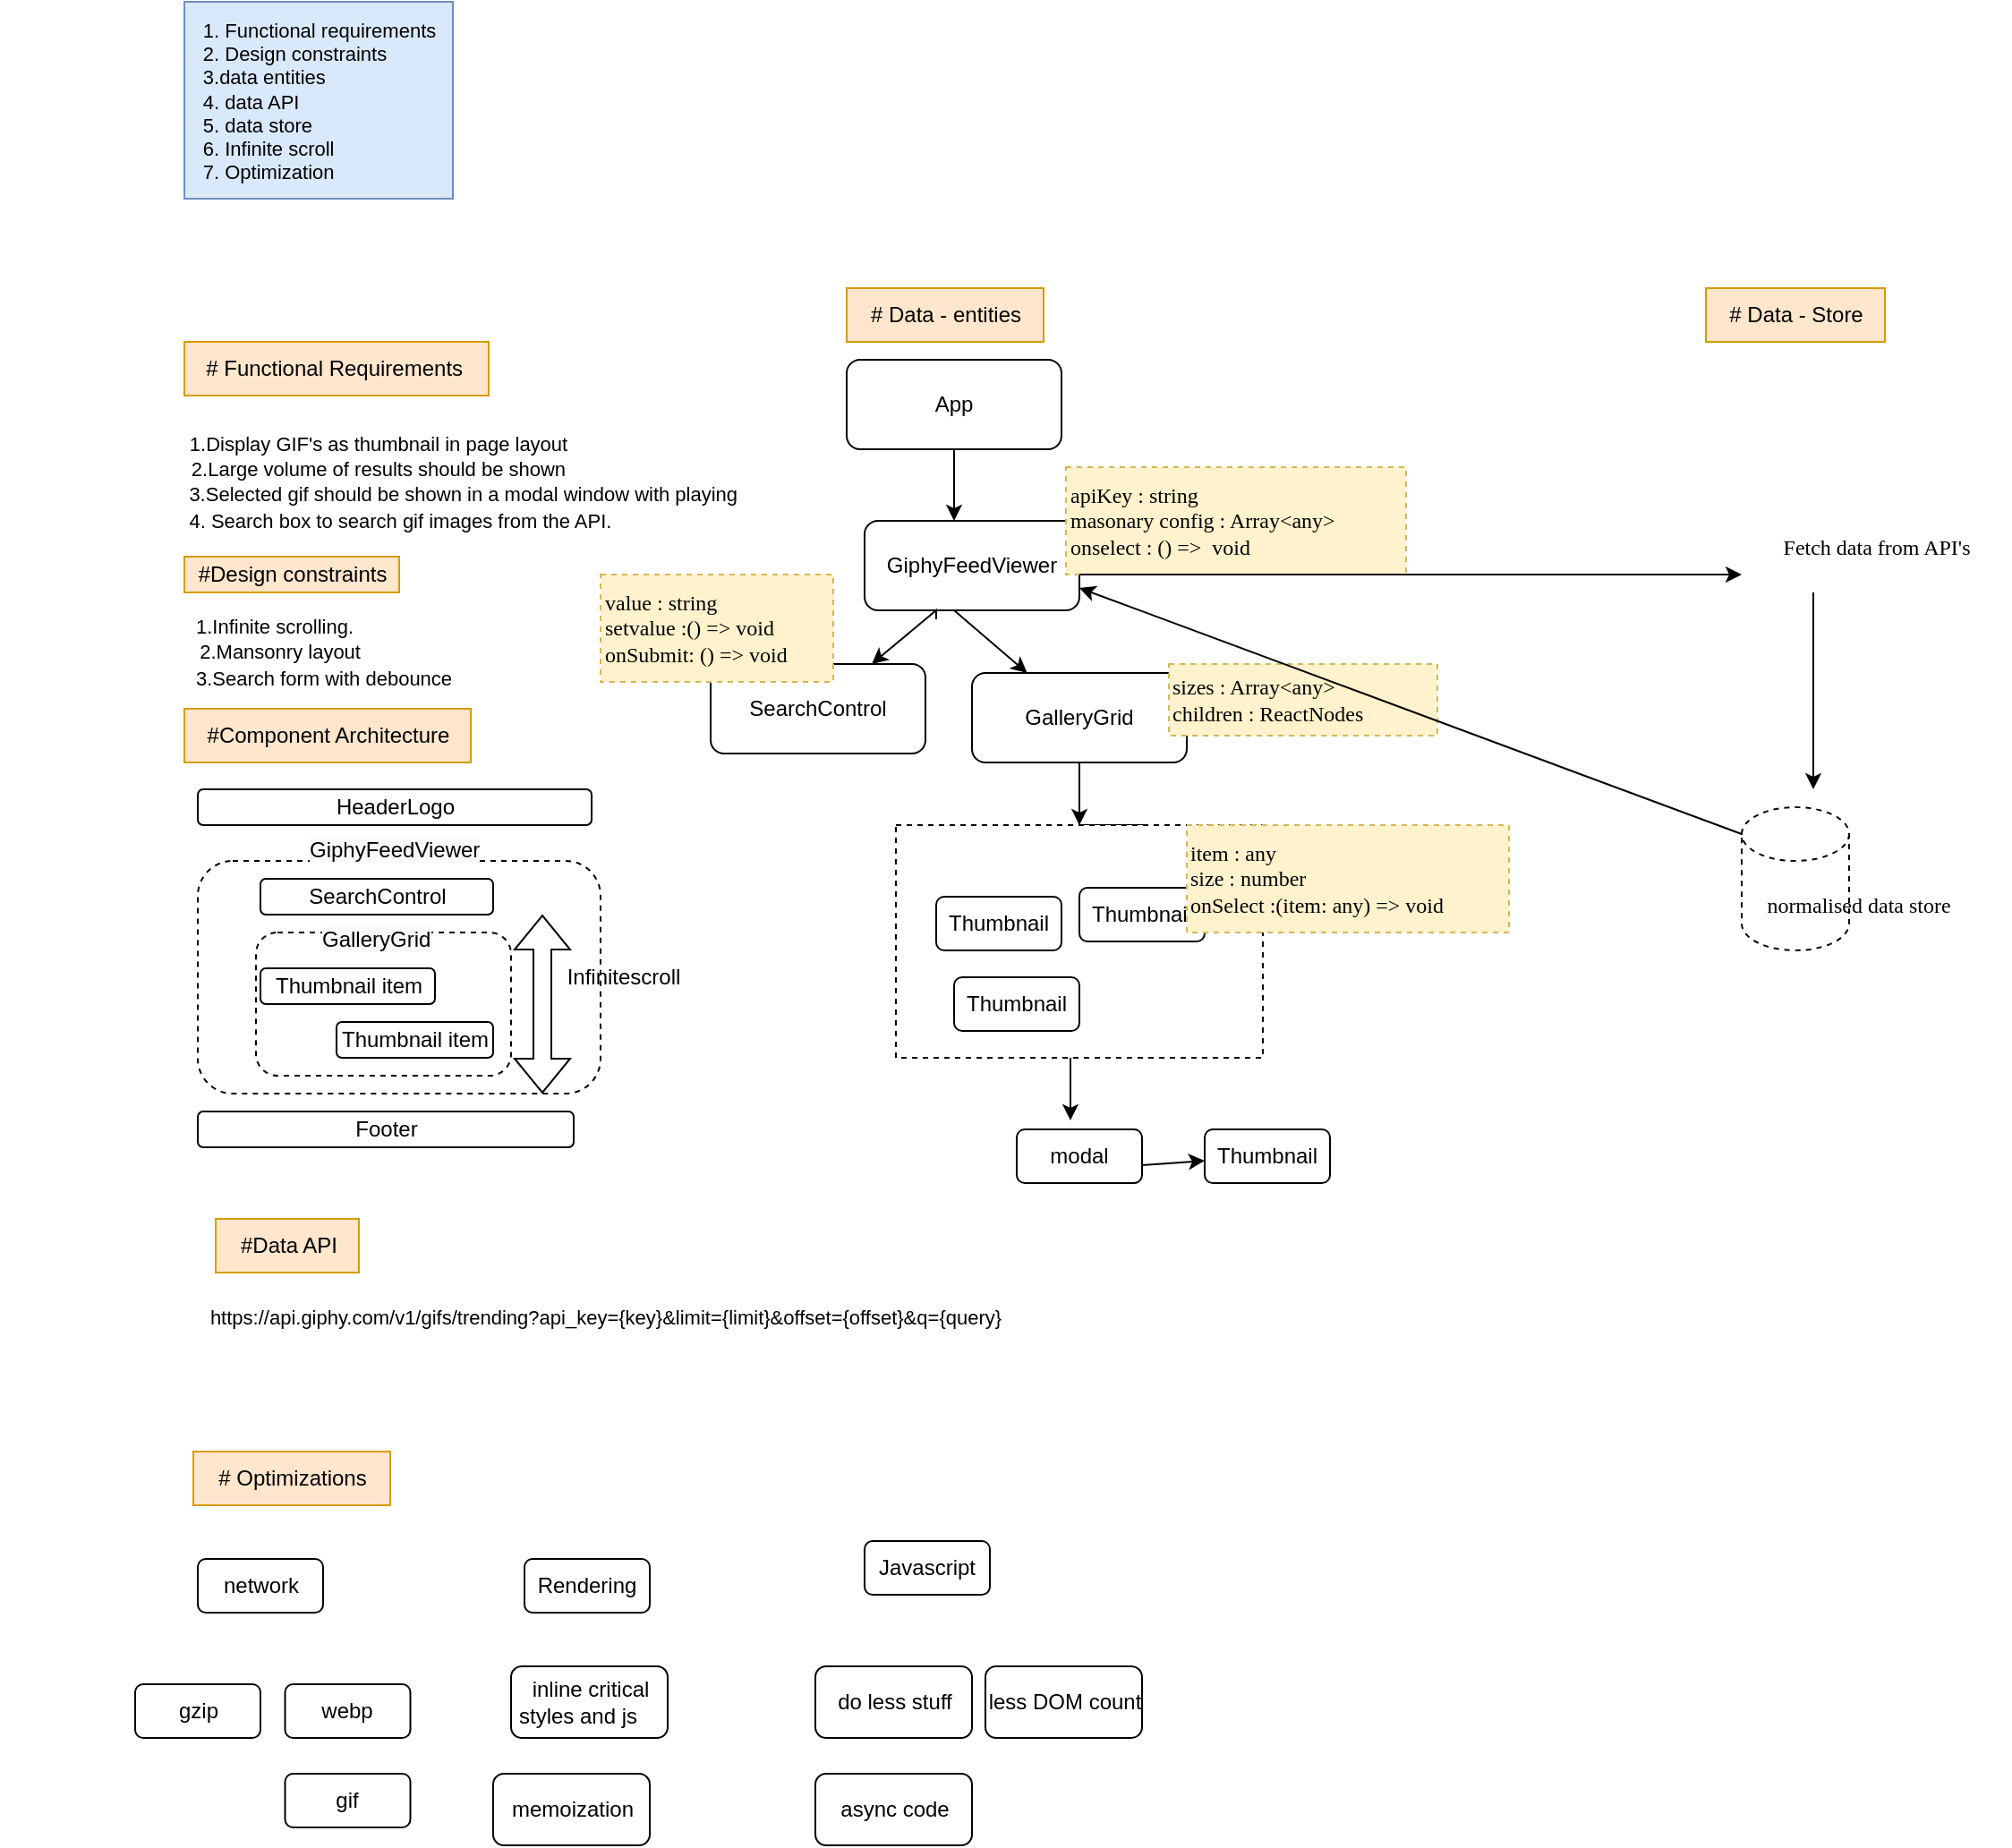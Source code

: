<mxfile version="20.0.3" type="github"><diagram id="8QJMLsuupL7ivTSug-Sk" name="Page-1"><mxGraphModel dx="2249" dy="1906" grid="1" gridSize="10" guides="1" tooltips="1" connect="1" arrows="1" fold="1" page="1" pageScale="1" pageWidth="827" pageHeight="1169" math="0" shadow="0"><root><mxCell id="0"/><mxCell id="1" parent="0"/><mxCell id="WzmOwwlxRApDqMaNp8bG-1" value="# Functional Requirements&amp;nbsp;" style="text;html=1;resizable=0;autosize=1;align=center;verticalAlign=middle;points=[];fillColor=#ffe6cc;strokeColor=#d79b00;rounded=0;" parent="1" vertex="1"><mxGeometry x="-550" y="160" width="170" height="30" as="geometry"/></mxCell><mxCell id="WzmOwwlxRApDqMaNp8bG-3" value="&lt;font style=&quot;font-size: 11px&quot;&gt;1.Display GIF's as thumbnail in page layout&lt;br&gt;&amp;nbsp;2.Large volume of results should be shown&amp;nbsp;&lt;br&gt;&amp;nbsp; &amp;nbsp; &amp;nbsp; &amp;nbsp; &amp;nbsp; &amp;nbsp; &amp;nbsp; &amp;nbsp; &amp;nbsp; &amp;nbsp; &amp;nbsp; &amp;nbsp; &amp;nbsp; &amp;nbsp; &amp;nbsp; &amp;nbsp;3.Selected gif should be shown in a modal window with playing&lt;br&gt;&amp;nbsp; &amp;nbsp; &amp;nbsp; &amp;nbsp; &amp;nbsp;4. Search box to search gif images from the API.&amp;nbsp;&lt;br&gt;&lt;br&gt;&lt;/font&gt;" style="text;html=1;resizable=0;autosize=1;align=center;verticalAlign=middle;points=[];fillColor=none;strokeColor=none;rounded=0;" parent="1" vertex="1"><mxGeometry x="-652.5" y="200" width="420" height="90" as="geometry"/></mxCell><mxCell id="WzmOwwlxRApDqMaNp8bG-4" value="#Design constraints" style="text;html=1;resizable=0;autosize=1;align=center;verticalAlign=middle;points=[];fillColor=#ffe6cc;strokeColor=#d79b00;rounded=0;" parent="1" vertex="1"><mxGeometry x="-550" y="280" width="120" height="20" as="geometry"/></mxCell><mxCell id="WzmOwwlxRApDqMaNp8bG-5" value="&lt;font style=&quot;font-size: 11px&quot;&gt;1.Infinite scrolling.&lt;br&gt;&amp;nbsp; &amp;nbsp;2.Mansonry layout&amp;nbsp;&lt;br&gt;&amp;nbsp; &amp;nbsp; &amp;nbsp; &amp;nbsp; &amp;nbsp; &amp;nbsp; &amp;nbsp; &amp;nbsp; &amp;nbsp; 3.Search form with debounce&lt;br&gt;&lt;br&gt;&lt;/font&gt;" style="text;html=1;resizable=0;autosize=1;align=center;verticalAlign=middle;points=[];fillColor=none;strokeColor=none;rounded=0;" parent="1" vertex="1"><mxGeometry x="-610" y="305" width="220" height="70" as="geometry"/></mxCell><mxCell id="WzmOwwlxRApDqMaNp8bG-6" value="#Component Architecture" style="text;html=1;resizable=0;autosize=1;align=center;verticalAlign=middle;points=[];fillColor=#ffe6cc;strokeColor=#d79b00;rounded=0;" parent="1" vertex="1"><mxGeometry x="-550" y="365" width="160" height="30" as="geometry"/></mxCell><mxCell id="WzmOwwlxRApDqMaNp8bG-7" value="HeaderLogo" style="rounded=1;whiteSpace=wrap;html=1;" parent="1" vertex="1"><mxGeometry x="-542.5" y="410" width="220" height="20" as="geometry"/></mxCell><mxCell id="WzmOwwlxRApDqMaNp8bG-8" value="Footer" style="rounded=1;whiteSpace=wrap;html=1;" parent="1" vertex="1"><mxGeometry x="-542.5" y="590" width="210" height="20" as="geometry"/></mxCell><mxCell id="WzmOwwlxRApDqMaNp8bG-9" value="" style="rounded=1;whiteSpace=wrap;html=1;dashed=1;" parent="1" vertex="1"><mxGeometry x="-542.5" y="450" width="225" height="130" as="geometry"/></mxCell><mxCell id="WzmOwwlxRApDqMaNp8bG-12" value="SearchControl" style="rounded=1;whiteSpace=wrap;html=1;" parent="1" vertex="1"><mxGeometry x="-507.5" y="460" width="130" height="20" as="geometry"/></mxCell><mxCell id="WzmOwwlxRApDqMaNp8bG-13" value="" style="rounded=1;whiteSpace=wrap;html=1;dashed=1;" parent="1" vertex="1"><mxGeometry x="-510" y="490" width="142.5" height="80" as="geometry"/></mxCell><mxCell id="WzmOwwlxRApDqMaNp8bG-14" value="&lt;span style=&quot;color: rgb(0, 0, 0); font-family: helvetica; font-size: 12px; font-style: normal; font-weight: 400; letter-spacing: normal; text-align: center; text-indent: 0px; text-transform: none; word-spacing: 0px; background-color: rgb(248, 249, 250); display: inline; float: none;&quot;&gt;GalleryGrid&lt;/span&gt;" style="text;whiteSpace=wrap;html=1;" parent="1" vertex="1"><mxGeometry x="-475" y="480" width="90" height="30" as="geometry"/></mxCell><mxCell id="WzmOwwlxRApDqMaNp8bG-15" value="Thumbnail item" style="rounded=1;whiteSpace=wrap;html=1;" parent="1" vertex="1"><mxGeometry x="-507.5" y="510" width="97.5" height="20" as="geometry"/></mxCell><mxCell id="WzmOwwlxRApDqMaNp8bG-16" value="Thumbnail item" style="rounded=1;whiteSpace=wrap;html=1;" parent="1" vertex="1"><mxGeometry x="-465" y="540" width="87.5" height="20" as="geometry"/></mxCell><mxCell id="WzmOwwlxRApDqMaNp8bG-17" value="&lt;span style=&quot;color: rgb(0 , 0 , 0) ; font-family: &amp;#34;helvetica&amp;#34; ; font-size: 12px ; font-style: normal ; font-weight: 400 ; letter-spacing: normal ; text-align: center ; text-indent: 0px ; text-transform: none ; word-spacing: 0px ; background-color: rgb(248 , 249 , 250) ; display: inline ; float: none&quot;&gt;GiphyFeedViewer&lt;/span&gt;" style="text;whiteSpace=wrap;html=1;" parent="1" vertex="1"><mxGeometry x="-482.5" y="430" width="100" height="20" as="geometry"/></mxCell><mxCell id="gWw86-IeCWuc1X8oM-F9-2" value="# Data - entities" style="text;html=1;resizable=0;autosize=1;align=center;verticalAlign=middle;points=[];fillColor=#ffe6cc;strokeColor=#d79b00;rounded=0;" parent="1" vertex="1"><mxGeometry x="-180" y="130" width="110" height="30" as="geometry"/></mxCell><mxCell id="gWw86-IeCWuc1X8oM-F9-3" value="&lt;div style=&quot;text-align: left;&quot;&gt;&lt;span style=&quot;font-size: 11px; background-color: initial;&quot;&gt;1. Functional requirements&lt;/span&gt;&lt;/div&gt;&lt;font style=&quot;font-size: 11px&quot;&gt;&lt;div style=&quot;text-align: left;&quot;&gt;&lt;span style=&quot;background-color: initial;&quot;&gt;2. Design constraints&lt;/span&gt;&lt;/div&gt;&lt;div style=&quot;text-align: left;&quot;&gt;&lt;span style=&quot;background-color: initial;&quot;&gt;3.data entities&lt;/span&gt;&lt;/div&gt;&lt;div style=&quot;text-align: left;&quot;&gt;&lt;span style=&quot;background-color: initial;&quot;&gt;4. data API&lt;/span&gt;&lt;/div&gt;&lt;div style=&quot;text-align: left;&quot;&gt;&lt;span style=&quot;background-color: initial;&quot;&gt;5. data store&lt;/span&gt;&lt;/div&gt;&lt;div style=&quot;text-align: left;&quot;&gt;&lt;span style=&quot;background-color: initial;&quot;&gt;6. Infinite scroll&lt;/span&gt;&lt;/div&gt;&lt;div style=&quot;text-align: left;&quot;&gt;&lt;span style=&quot;background-color: initial;&quot;&gt;7. Optimization&lt;/span&gt;&lt;/div&gt;&lt;/font&gt;" style="text;html=1;resizable=0;autosize=1;align=center;verticalAlign=middle;points=[];fillColor=#dae8fc;strokeColor=#6c8ebf;rounded=0;" parent="1" vertex="1"><mxGeometry x="-550" y="-30" width="150" height="110" as="geometry"/></mxCell><mxCell id="gWw86-IeCWuc1X8oM-F9-4" value="GiphyFeedViewer" style="rounded=1;whiteSpace=wrap;html=1;" parent="1" vertex="1"><mxGeometry x="-170" y="260" width="120" height="50" as="geometry"/></mxCell><mxCell id="gWw86-IeCWuc1X8oM-F9-5" value="" style="shape=flexArrow;endArrow=classic;startArrow=classic;html=1;rounded=0;" parent="1" edge="1"><mxGeometry width="100" height="100" relative="1" as="geometry"><mxPoint x="-350" y="580" as="sourcePoint"/><mxPoint x="-350" y="480" as="targetPoint"/></mxGeometry></mxCell><mxCell id="gWw86-IeCWuc1X8oM-F9-6" value="Infinitescroll" style="text;html=1;resizable=0;autosize=1;align=center;verticalAlign=middle;points=[];fillColor=none;strokeColor=none;rounded=0;" parent="1" vertex="1"><mxGeometry x="-350" y="500" width="90" height="30" as="geometry"/></mxCell><mxCell id="gWw86-IeCWuc1X8oM-F9-33" value="" style="edgeStyle=orthogonalEdgeStyle;rounded=0;orthogonalLoop=1;jettySize=auto;html=1;fontFamily=Comic Sans MS;" parent="1" source="gWw86-IeCWuc1X8oM-F9-7" target="gWw86-IeCWuc1X8oM-F9-13" edge="1"><mxGeometry relative="1" as="geometry"/></mxCell><mxCell id="gWw86-IeCWuc1X8oM-F9-7" value="GalleryGrid" style="rounded=1;whiteSpace=wrap;html=1;" parent="1" vertex="1"><mxGeometry x="-110" y="345" width="120" height="50" as="geometry"/></mxCell><mxCell id="gWw86-IeCWuc1X8oM-F9-9" value="" style="endArrow=classic;html=1;rounded=0;" parent="1" target="gWw86-IeCWuc1X8oM-F9-7" edge="1"><mxGeometry width="50" height="50" relative="1" as="geometry"><mxPoint x="-120" y="310" as="sourcePoint"/><mxPoint x="-120" y="340" as="targetPoint"/></mxGeometry></mxCell><mxCell id="gWw86-IeCWuc1X8oM-F9-11" value="SearchControl" style="rounded=1;whiteSpace=wrap;html=1;" parent="1" vertex="1"><mxGeometry x="-256" y="340" width="120" height="50" as="geometry"/></mxCell><mxCell id="gWw86-IeCWuc1X8oM-F9-12" value="" style="endArrow=classic;html=1;rounded=0;entryX=0.75;entryY=0;entryDx=0;entryDy=0;" parent="1" target="gWw86-IeCWuc1X8oM-F9-11" edge="1"><mxGeometry width="50" height="50" relative="1" as="geometry"><mxPoint x="-130" y="315" as="sourcePoint"/><mxPoint x="-80" y="265" as="targetPoint"/><Array as="points"><mxPoint x="-130" y="310"/></Array></mxGeometry></mxCell><mxCell id="gWw86-IeCWuc1X8oM-F9-15" value="" style="rounded=0;whiteSpace=wrap;html=1;dashed=1;" parent="1" vertex="1"><mxGeometry x="-152.5" y="430" width="205" height="130" as="geometry"/></mxCell><mxCell id="gWw86-IeCWuc1X8oM-F9-10" value="Thumbnail" style="rounded=1;whiteSpace=wrap;html=1;" parent="1" vertex="1"><mxGeometry x="-130" y="470" width="70" height="30" as="geometry"/></mxCell><mxCell id="gWw86-IeCWuc1X8oM-F9-13" value="Thumbnail" style="rounded=1;whiteSpace=wrap;html=1;" parent="1" vertex="1"><mxGeometry x="-50" y="465" width="70" height="30" as="geometry"/></mxCell><mxCell id="gWw86-IeCWuc1X8oM-F9-14" value="Thumbnail" style="rounded=1;whiteSpace=wrap;html=1;" parent="1" vertex="1"><mxGeometry x="-120" y="515" width="70" height="30" as="geometry"/></mxCell><mxCell id="gWw86-IeCWuc1X8oM-F9-16" value="" style="endArrow=classic;html=1;rounded=0;entryX=0.5;entryY=0;entryDx=0;entryDy=0;exitX=0.5;exitY=1;exitDx=0;exitDy=0;" parent="1" source="gWw86-IeCWuc1X8oM-F9-7" target="gWw86-IeCWuc1X8oM-F9-15" edge="1"><mxGeometry width="50" height="50" relative="1" as="geometry"><mxPoint x="-290" y="420" as="sourcePoint"/><mxPoint x="-240" y="370" as="targetPoint"/></mxGeometry></mxCell><mxCell id="gWw86-IeCWuc1X8oM-F9-17" value="App" style="rounded=1;whiteSpace=wrap;html=1;" parent="1" vertex="1"><mxGeometry x="-180" y="170" width="120" height="50" as="geometry"/></mxCell><mxCell id="gWw86-IeCWuc1X8oM-F9-20" value="" style="endArrow=classic;html=1;rounded=0;" parent="1" edge="1"><mxGeometry width="50" height="50" relative="1" as="geometry"><mxPoint x="-120" y="220" as="sourcePoint"/><mxPoint x="-120" y="260" as="targetPoint"/></mxGeometry></mxCell><mxCell id="gWw86-IeCWuc1X8oM-F9-22" value="&lt;font face=&quot;Comic Sans MS&quot;&gt;apiKey : string&lt;br&gt;masonary config : Array&amp;lt;any&amp;gt;&lt;br&gt;onselect : () =&amp;gt;&amp;nbsp; void&lt;/font&gt;" style="text;html=1;resizable=0;autosize=1;align=left;verticalAlign=middle;points=[];fillColor=#fff2cc;strokeColor=#d6b656;rounded=0;dashed=1;" parent="1" vertex="1"><mxGeometry x="-57.5" y="230" width="190" height="60" as="geometry"/></mxCell><mxCell id="gWw86-IeCWuc1X8oM-F9-23" value="&lt;font face=&quot;Comic Sans MS&quot;&gt;sizes : Array&amp;lt;any&amp;gt;&lt;br&gt;children : ReactNodes&lt;/font&gt;" style="text;html=1;resizable=0;autosize=1;align=left;verticalAlign=middle;points=[];fillColor=#fff2cc;strokeColor=#d6b656;rounded=0;dashed=1;" parent="1" vertex="1"><mxGeometry y="340" width="150" height="40" as="geometry"/></mxCell><mxCell id="gWw86-IeCWuc1X8oM-F9-25" value="&lt;font face=&quot;Comic Sans MS&quot;&gt;value : string&lt;br&gt;setvalue :() =&amp;gt; void&lt;br&gt;onSubmit: () =&amp;gt; void&lt;/font&gt;" style="text;html=1;resizable=0;autosize=1;align=left;verticalAlign=middle;points=[];fillColor=#fff2cc;strokeColor=#d6b656;rounded=0;dashed=1;" parent="1" vertex="1"><mxGeometry x="-317.5" y="290" width="130" height="60" as="geometry"/></mxCell><mxCell id="gWw86-IeCWuc1X8oM-F9-26" value="&lt;font face=&quot;Comic Sans MS&quot;&gt;item : any&lt;br&gt;size : number&lt;br&gt;onSelect :(item: any) =&amp;gt; void&lt;/font&gt;" style="text;html=1;resizable=0;autosize=1;align=left;verticalAlign=middle;points=[];fillColor=#fff2cc;strokeColor=#d6b656;rounded=0;dashed=1;" parent="1" vertex="1"><mxGeometry x="10" y="430" width="180" height="60" as="geometry"/></mxCell><mxCell id="gWw86-IeCWuc1X8oM-F9-27" value="#Data API" style="text;html=1;resizable=0;autosize=1;align=center;verticalAlign=middle;points=[];fillColor=#ffe6cc;strokeColor=#d79b00;rounded=0;" parent="1" vertex="1"><mxGeometry x="-532.5" y="650" width="80" height="30" as="geometry"/></mxCell><mxCell id="gWw86-IeCWuc1X8oM-F9-31" value="&lt;font style=&quot;&quot;&gt;&lt;span style=&quot;font-size: 11px;&quot;&gt;https://api.giphy.com/v1/gifs/trending?api_key={key}&amp;amp;limit={limit}&amp;amp;offset={offset}&amp;amp;q={query}&lt;/span&gt;&lt;br&gt;&lt;/font&gt;" style="text;html=1;resizable=0;autosize=1;align=center;verticalAlign=middle;points=[];fillColor=none;strokeColor=none;rounded=0;" parent="1" vertex="1"><mxGeometry x="-550" y="690" width="470" height="30" as="geometry"/></mxCell><mxCell id="gWw86-IeCWuc1X8oM-F9-32" value="modal" style="rounded=1;whiteSpace=wrap;html=1;" parent="1" vertex="1"><mxGeometry x="-85" y="600" width="70" height="30" as="geometry"/></mxCell><mxCell id="gWw86-IeCWuc1X8oM-F9-34" value="" style="endArrow=classic;html=1;rounded=0;entryX=0.5;entryY=0;entryDx=0;entryDy=0;exitX=0.5;exitY=1;exitDx=0;exitDy=0;" parent="1" edge="1"><mxGeometry width="50" height="50" relative="1" as="geometry"><mxPoint x="-55" y="560.0" as="sourcePoint"/><mxPoint x="-55" y="595" as="targetPoint"/></mxGeometry></mxCell><mxCell id="gWw86-IeCWuc1X8oM-F9-36" value="Thumbnail" style="rounded=1;whiteSpace=wrap;html=1;" parent="1" vertex="1"><mxGeometry x="20" y="600" width="70" height="30" as="geometry"/></mxCell><mxCell id="gWw86-IeCWuc1X8oM-F9-38" value="" style="endArrow=classic;html=1;rounded=0;fontFamily=Comic Sans MS;" parent="1" target="gWw86-IeCWuc1X8oM-F9-36" edge="1"><mxGeometry width="50" height="50" relative="1" as="geometry"><mxPoint x="-15" y="620" as="sourcePoint"/><mxPoint x="35" y="570" as="targetPoint"/></mxGeometry></mxCell><mxCell id="gWw86-IeCWuc1X8oM-F9-48" style="edgeStyle=none;rounded=0;orthogonalLoop=1;jettySize=auto;html=1;exitX=0;exitY=0;exitDx=0;exitDy=15;exitPerimeter=0;entryX=1;entryY=0.75;entryDx=0;entryDy=0;fontFamily=Comic Sans MS;" parent="1" source="gWw86-IeCWuc1X8oM-F9-39" target="gWw86-IeCWuc1X8oM-F9-4" edge="1"><mxGeometry relative="1" as="geometry"/></mxCell><mxCell id="gWw86-IeCWuc1X8oM-F9-39" value="" style="shape=cylinder3;whiteSpace=wrap;html=1;boundedLbl=1;backgroundOutline=1;size=15;dashed=1;fontFamily=Comic Sans MS;" parent="1" vertex="1"><mxGeometry x="320" y="420" width="60" height="80" as="geometry"/></mxCell><mxCell id="gWw86-IeCWuc1X8oM-F9-40" value="normalised data store" style="text;html=1;resizable=0;autosize=1;align=center;verticalAlign=middle;points=[];fillColor=none;strokeColor=none;rounded=0;dashed=1;fontFamily=Comic Sans MS;" parent="1" vertex="1"><mxGeometry x="310" y="460" width="150" height="30" as="geometry"/></mxCell><mxCell id="gWw86-IeCWuc1X8oM-F9-44" value="" style="endArrow=classic;html=1;rounded=0;fontFamily=Comic Sans MS;" parent="1" edge="1"><mxGeometry width="50" height="50" relative="1" as="geometry"><mxPoint x="-50" y="290" as="sourcePoint"/><mxPoint x="320" y="290" as="targetPoint"/></mxGeometry></mxCell><mxCell id="gWw86-IeCWuc1X8oM-F9-45" value="Fetch data from API's" style="text;html=1;resizable=0;autosize=1;align=center;verticalAlign=middle;points=[];fillColor=none;strokeColor=none;rounded=0;dashed=1;fontFamily=Comic Sans MS;" parent="1" vertex="1"><mxGeometry x="320" y="260" width="150" height="30" as="geometry"/></mxCell><mxCell id="gWw86-IeCWuc1X8oM-F9-50" value="" style="endArrow=classic;html=1;rounded=0;fontFamily=Comic Sans MS;" parent="1" edge="1"><mxGeometry width="50" height="50" relative="1" as="geometry"><mxPoint x="360" y="300" as="sourcePoint"/><mxPoint x="360" y="410" as="targetPoint"/></mxGeometry></mxCell><mxCell id="gWw86-IeCWuc1X8oM-F9-51" value="# Data - Store" style="text;html=1;resizable=0;autosize=1;align=center;verticalAlign=middle;points=[];fillColor=#ffe6cc;strokeColor=#d79b00;rounded=0;" parent="1" vertex="1"><mxGeometry x="300" y="130" width="100" height="30" as="geometry"/></mxCell><mxCell id="gWw86-IeCWuc1X8oM-F9-52" value="# Optimizations" style="text;html=1;resizable=0;autosize=1;align=center;verticalAlign=middle;points=[];fillColor=#ffe6cc;strokeColor=#d79b00;rounded=0;" parent="1" vertex="1"><mxGeometry x="-545" y="780" width="110" height="30" as="geometry"/></mxCell><mxCell id="gWw86-IeCWuc1X8oM-F9-53" value="network" style="rounded=1;whiteSpace=wrap;html=1;" parent="1" vertex="1"><mxGeometry x="-542.5" y="840" width="70" height="30" as="geometry"/></mxCell><mxCell id="gWw86-IeCWuc1X8oM-F9-54" value="Rendering" style="rounded=1;whiteSpace=wrap;html=1;" parent="1" vertex="1"><mxGeometry x="-360" y="840" width="70" height="30" as="geometry"/></mxCell><mxCell id="gWw86-IeCWuc1X8oM-F9-55" value="Javascript" style="rounded=1;whiteSpace=wrap;html=1;" parent="1" vertex="1"><mxGeometry x="-170" y="830" width="70" height="30" as="geometry"/></mxCell><mxCell id="gWw86-IeCWuc1X8oM-F9-56" value="gzip" style="rounded=1;whiteSpace=wrap;html=1;" parent="1" vertex="1"><mxGeometry x="-577.5" y="910" width="70" height="30" as="geometry"/></mxCell><mxCell id="gWw86-IeCWuc1X8oM-F9-57" value="webp" style="rounded=1;whiteSpace=wrap;html=1;" parent="1" vertex="1"><mxGeometry x="-493.75" y="910" width="70" height="30" as="geometry"/></mxCell><mxCell id="gWw86-IeCWuc1X8oM-F9-58" value="gif" style="rounded=1;whiteSpace=wrap;html=1;" parent="1" vertex="1"><mxGeometry x="-493.75" y="960" width="70" height="30" as="geometry"/></mxCell><mxCell id="gWw86-IeCWuc1X8oM-F9-60" value="inline critical styles and js&lt;span style=&quot;white-space: pre;&quot;&gt;&#9;&lt;/span&gt;" style="rounded=1;whiteSpace=wrap;html=1;" parent="1" vertex="1"><mxGeometry x="-367.5" y="900" width="87.5" height="40" as="geometry"/></mxCell><mxCell id="gWw86-IeCWuc1X8oM-F9-61" value="memoization" style="rounded=1;whiteSpace=wrap;html=1;" parent="1" vertex="1"><mxGeometry x="-377.5" y="960" width="87.5" height="40" as="geometry"/></mxCell><mxCell id="gWw86-IeCWuc1X8oM-F9-62" value="do less stuff" style="rounded=1;whiteSpace=wrap;html=1;" parent="1" vertex="1"><mxGeometry x="-197.5" y="900" width="87.5" height="40" as="geometry"/></mxCell><mxCell id="gWw86-IeCWuc1X8oM-F9-63" value="async code" style="rounded=1;whiteSpace=wrap;html=1;" parent="1" vertex="1"><mxGeometry x="-197.5" y="960" width="87.5" height="40" as="geometry"/></mxCell><mxCell id="gWw86-IeCWuc1X8oM-F9-64" value="less DOM count" style="rounded=1;whiteSpace=wrap;html=1;" parent="1" vertex="1"><mxGeometry x="-102.5" y="900" width="87.5" height="40" as="geometry"/></mxCell></root></mxGraphModel></diagram></mxfile>